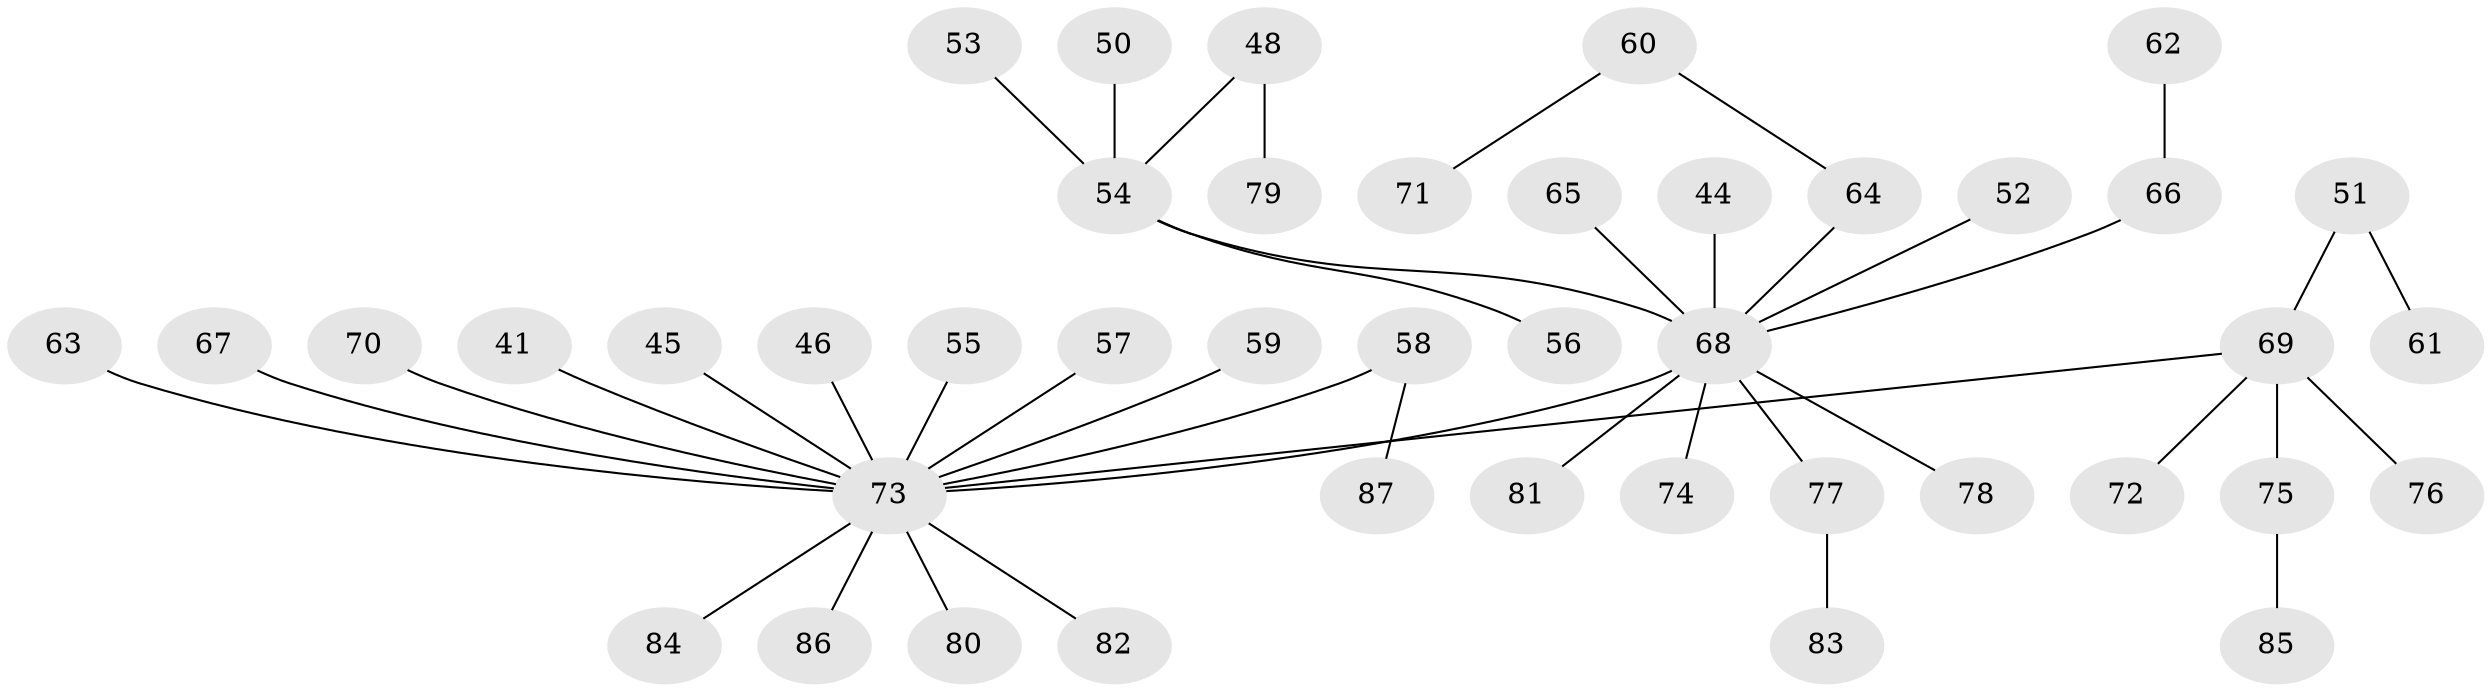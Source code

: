 // original degree distribution, {4: 0.08045977011494253, 5: 0.04597701149425287, 8: 0.011494252873563218, 1: 0.5172413793103449, 2: 0.21839080459770116, 3: 0.12643678160919541}
// Generated by graph-tools (version 1.1) at 2025/52/03/09/25 04:52:37]
// undirected, 43 vertices, 42 edges
graph export_dot {
graph [start="1"]
  node [color=gray90,style=filled];
  41;
  44;
  45;
  46;
  48 [super="+32"];
  50;
  51 [super="+40+49"];
  52;
  53;
  54 [super="+19"];
  55;
  56;
  57;
  58;
  59;
  60;
  61;
  62;
  63;
  64 [super="+6+7"];
  65 [super="+29"];
  66 [super="+22"];
  67;
  68 [super="+34+42"];
  69 [super="+39+38"];
  70;
  71;
  72;
  73 [super="+18+23+47+36+20+30+33+43+37"];
  74;
  75;
  76;
  77;
  78;
  79;
  80;
  81 [super="+31"];
  82;
  83;
  84;
  85;
  86;
  87;
  41 -- 73;
  44 -- 68;
  45 -- 73;
  46 -- 73;
  48 -- 79;
  48 -- 54;
  50 -- 54;
  51 -- 61;
  51 -- 69;
  52 -- 68;
  53 -- 54;
  54 -- 56;
  54 -- 68;
  55 -- 73;
  57 -- 73;
  58 -- 87;
  58 -- 73;
  59 -- 73;
  60 -- 71;
  60 -- 64;
  62 -- 66;
  63 -- 73;
  64 -- 68;
  65 -- 68;
  66 -- 68;
  67 -- 73;
  68 -- 74;
  68 -- 77;
  68 -- 78;
  68 -- 81;
  68 -- 73;
  69 -- 72;
  69 -- 75;
  69 -- 76;
  69 -- 73;
  70 -- 73;
  73 -- 82;
  73 -- 80;
  73 -- 84;
  73 -- 86;
  75 -- 85;
  77 -- 83;
}
